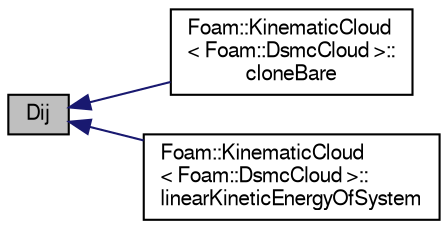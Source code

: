 digraph "Dij"
{
  bgcolor="transparent";
  edge [fontname="FreeSans",fontsize="10",labelfontname="FreeSans",labelfontsize="10"];
  node [fontname="FreeSans",fontsize="10",shape=record];
  rankdir="LR";
  Node154 [label="Dij",height=0.2,width=0.4,color="black", fillcolor="grey75", style="filled", fontcolor="black"];
  Node154 -> Node155 [dir="back",color="midnightblue",fontsize="10",style="solid",fontname="FreeSans"];
  Node155 [label="Foam::KinematicCloud\l\< Foam::DsmcCloud \>::\lcloneBare",height=0.2,width=0.4,color="black",URL="$a23786.html#a519c85b79b984c70934c244a934588ca",tooltip="Construct and return bare clone based on (this) with new name. "];
  Node154 -> Node156 [dir="back",color="midnightblue",fontsize="10",style="solid",fontname="FreeSans"];
  Node156 [label="Foam::KinematicCloud\l\< Foam::DsmcCloud \>::\llinearKineticEnergyOfSystem",height=0.2,width=0.4,color="black",URL="$a23786.html#aefa671f776128104d14b52f9766800a1",tooltip="Total linear kinetic energy in the system. "];
}
